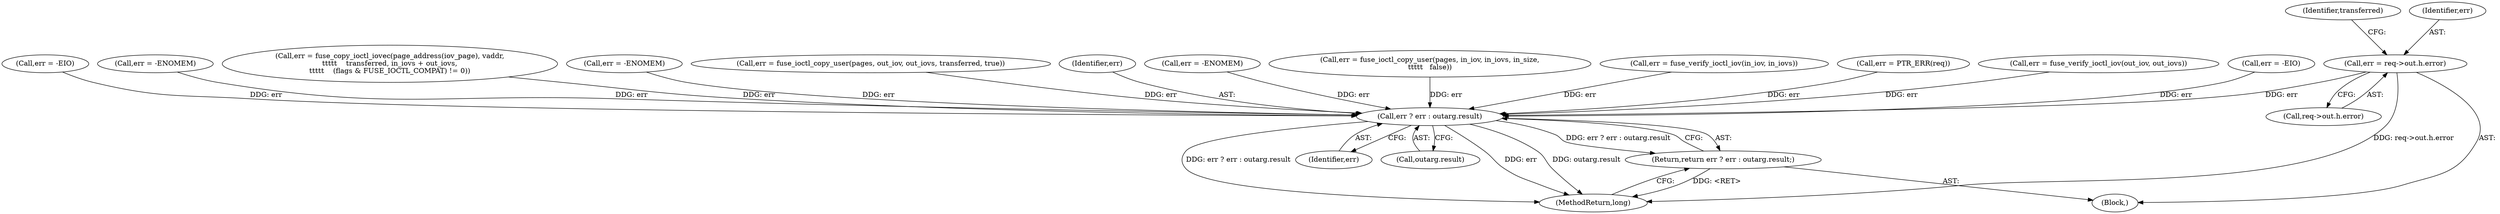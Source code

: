 digraph "0_linux_7572777eef78ebdee1ecb7c258c0ef94d35bad16@pointer" {
"1000489" [label="(Call,err = req->out.h.error)"];
"1000658" [label="(Call,err ? err : outarg.result)"];
"1000657" [label="(Return,return err ? err : outarg.result;)"];
"1000630" [label="(Call,err = fuse_ioctl_copy_user(pages, out_iov, out_iovs, transferred, true))"];
"1000113" [label="(Block,)"];
"1000660" [label="(Identifier,err)"];
"1000658" [label="(Call,err ? err : outarg.result)"];
"1000659" [label="(Identifier,err)"];
"1000546" [label="(Call,err = -ENOMEM)"];
"1000419" [label="(Call,err = fuse_ioctl_copy_user(pages, in_iov, in_iovs, in_size,\n\t\t\t\t\t   false))"];
"1000489" [label="(Call,err = req->out.h.error)"];
"1000657" [label="(Return,return err ? err : outarg.result;)"];
"1000491" [label="(Call,req->out.h.error)"];
"1000602" [label="(Call,err = fuse_verify_ioctl_iov(in_iov, in_iovs))"];
"1000315" [label="(Call,err = PTR_ERR(req))"];
"1000610" [label="(Call,err = fuse_verify_ioctl_iov(out_iov, out_iovs))"];
"1000664" [label="(MethodReturn,long)"];
"1000499" [label="(Identifier,transferred)"];
"1000661" [label="(Call,outarg.result)"];
"1000619" [label="(Call,err = -EIO)"];
"1000490" [label="(Identifier,err)"];
"1000526" [label="(Call,err = -EIO)"];
"1000277" [label="(Call,err = -ENOMEM)"];
"1000572" [label="(Call,err = fuse_copy_ioctl_iovec(page_address(iov_page), vaddr,\n\t\t\t\t\t    transferred, in_iovs + out_iovs,\n\t\t\t\t\t    (flags & FUSE_IOCTL_COMPAT) != 0))"];
"1000172" [label="(Call,err = -ENOMEM)"];
"1000489" -> "1000113"  [label="AST: "];
"1000489" -> "1000491"  [label="CFG: "];
"1000490" -> "1000489"  [label="AST: "];
"1000491" -> "1000489"  [label="AST: "];
"1000499" -> "1000489"  [label="CFG: "];
"1000489" -> "1000664"  [label="DDG: req->out.h.error"];
"1000489" -> "1000658"  [label="DDG: err"];
"1000658" -> "1000657"  [label="AST: "];
"1000658" -> "1000660"  [label="CFG: "];
"1000658" -> "1000661"  [label="CFG: "];
"1000659" -> "1000658"  [label="AST: "];
"1000660" -> "1000658"  [label="AST: "];
"1000661" -> "1000658"  [label="AST: "];
"1000657" -> "1000658"  [label="CFG: "];
"1000658" -> "1000664"  [label="DDG: err"];
"1000658" -> "1000664"  [label="DDG: outarg.result"];
"1000658" -> "1000664"  [label="DDG: err ? err : outarg.result"];
"1000658" -> "1000657"  [label="DDG: err ? err : outarg.result"];
"1000315" -> "1000658"  [label="DDG: err"];
"1000630" -> "1000658"  [label="DDG: err"];
"1000277" -> "1000658"  [label="DDG: err"];
"1000526" -> "1000658"  [label="DDG: err"];
"1000602" -> "1000658"  [label="DDG: err"];
"1000572" -> "1000658"  [label="DDG: err"];
"1000619" -> "1000658"  [label="DDG: err"];
"1000419" -> "1000658"  [label="DDG: err"];
"1000610" -> "1000658"  [label="DDG: err"];
"1000546" -> "1000658"  [label="DDG: err"];
"1000172" -> "1000658"  [label="DDG: err"];
"1000657" -> "1000113"  [label="AST: "];
"1000664" -> "1000657"  [label="CFG: "];
"1000657" -> "1000664"  [label="DDG: <RET>"];
}
